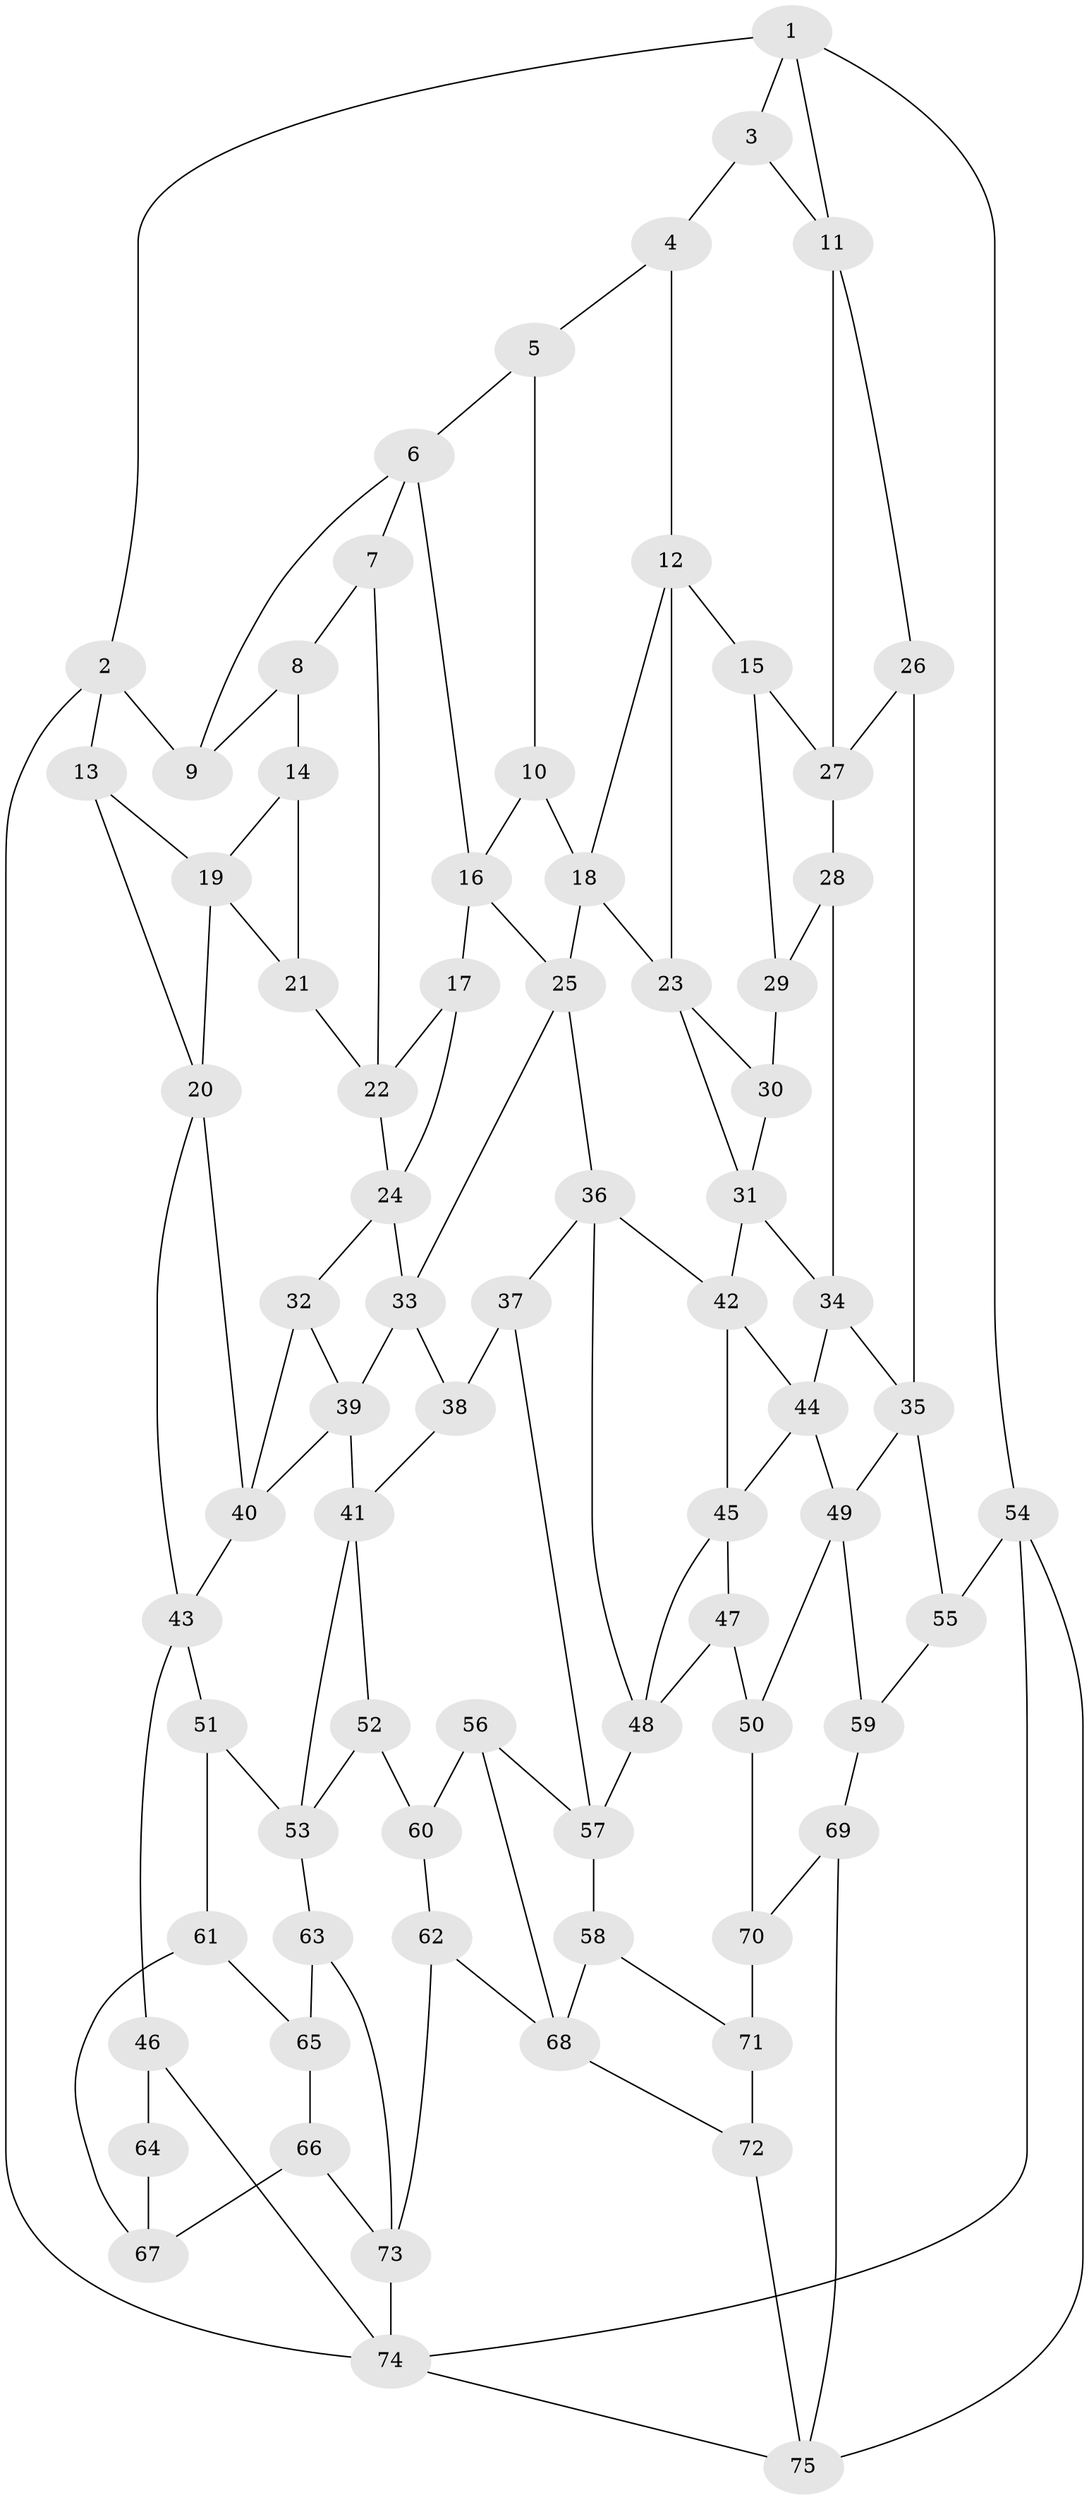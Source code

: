 // original degree distribution, {3: 0.024193548387096774, 6: 0.18548387096774194, 5: 0.6048387096774194, 4: 0.18548387096774194}
// Generated by graph-tools (version 1.1) at 2025/38/03/04/25 23:38:30]
// undirected, 75 vertices, 130 edges
graph export_dot {
  node [color=gray90,style=filled];
  1;
  2;
  3;
  4;
  5;
  6;
  7;
  8;
  9;
  10;
  11;
  12;
  13;
  14;
  15;
  16;
  17;
  18;
  19;
  20;
  21;
  22;
  23;
  24;
  25;
  26;
  27;
  28;
  29;
  30;
  31;
  32;
  33;
  34;
  35;
  36;
  37;
  38;
  39;
  40;
  41;
  42;
  43;
  44;
  45;
  46;
  47;
  48;
  49;
  50;
  51;
  52;
  53;
  54;
  55;
  56;
  57;
  58;
  59;
  60;
  61;
  62;
  63;
  64;
  65;
  66;
  67;
  68;
  69;
  70;
  71;
  72;
  73;
  74;
  75;
  1 -- 2 [weight=1.0];
  1 -- 3 [weight=1.0];
  1 -- 11 [weight=1.0];
  1 -- 54 [weight=1.0];
  2 -- 9 [weight=1.0];
  2 -- 13 [weight=1.0];
  2 -- 74 [weight=1.0];
  3 -- 4 [weight=1.0];
  3 -- 11 [weight=1.0];
  4 -- 5 [weight=1.0];
  4 -- 12 [weight=1.0];
  5 -- 6 [weight=1.0];
  5 -- 10 [weight=1.0];
  6 -- 7 [weight=1.0];
  6 -- 9 [weight=1.0];
  6 -- 16 [weight=1.0];
  7 -- 8 [weight=1.0];
  7 -- 22 [weight=1.0];
  8 -- 9 [weight=1.0];
  8 -- 14 [weight=2.0];
  10 -- 16 [weight=1.0];
  10 -- 18 [weight=1.0];
  11 -- 26 [weight=1.0];
  11 -- 27 [weight=1.0];
  12 -- 15 [weight=1.0];
  12 -- 18 [weight=1.0];
  12 -- 23 [weight=1.0];
  13 -- 19 [weight=1.0];
  13 -- 20 [weight=1.0];
  14 -- 19 [weight=1.0];
  14 -- 21 [weight=1.0];
  15 -- 27 [weight=1.0];
  15 -- 29 [weight=1.0];
  16 -- 17 [weight=1.0];
  16 -- 25 [weight=1.0];
  17 -- 22 [weight=1.0];
  17 -- 24 [weight=1.0];
  18 -- 23 [weight=1.0];
  18 -- 25 [weight=1.0];
  19 -- 20 [weight=1.0];
  19 -- 21 [weight=1.0];
  20 -- 40 [weight=1.0];
  20 -- 43 [weight=1.0];
  21 -- 22 [weight=1.0];
  22 -- 24 [weight=1.0];
  23 -- 30 [weight=1.0];
  23 -- 31 [weight=1.0];
  24 -- 32 [weight=1.0];
  24 -- 33 [weight=1.0];
  25 -- 33 [weight=1.0];
  25 -- 36 [weight=1.0];
  26 -- 27 [weight=1.0];
  26 -- 35 [weight=1.0];
  27 -- 28 [weight=1.0];
  28 -- 29 [weight=1.0];
  28 -- 34 [weight=1.0];
  29 -- 30 [weight=2.0];
  30 -- 31 [weight=1.0];
  31 -- 34 [weight=1.0];
  31 -- 42 [weight=1.0];
  32 -- 39 [weight=1.0];
  32 -- 40 [weight=1.0];
  33 -- 38 [weight=1.0];
  33 -- 39 [weight=1.0];
  34 -- 35 [weight=1.0];
  34 -- 44 [weight=1.0];
  35 -- 49 [weight=1.0];
  35 -- 55 [weight=1.0];
  36 -- 37 [weight=1.0];
  36 -- 42 [weight=1.0];
  36 -- 48 [weight=1.0];
  37 -- 38 [weight=1.0];
  37 -- 57 [weight=1.0];
  38 -- 41 [weight=1.0];
  39 -- 40 [weight=1.0];
  39 -- 41 [weight=1.0];
  40 -- 43 [weight=1.0];
  41 -- 52 [weight=1.0];
  41 -- 53 [weight=1.0];
  42 -- 44 [weight=1.0];
  42 -- 45 [weight=1.0];
  43 -- 46 [weight=1.0];
  43 -- 51 [weight=1.0];
  44 -- 45 [weight=1.0];
  44 -- 49 [weight=1.0];
  45 -- 47 [weight=1.0];
  45 -- 48 [weight=1.0];
  46 -- 64 [weight=1.0];
  46 -- 74 [weight=1.0];
  47 -- 48 [weight=1.0];
  47 -- 50 [weight=1.0];
  48 -- 57 [weight=1.0];
  49 -- 50 [weight=1.0];
  49 -- 59 [weight=1.0];
  50 -- 70 [weight=1.0];
  51 -- 53 [weight=1.0];
  51 -- 61 [weight=1.0];
  52 -- 53 [weight=1.0];
  52 -- 60 [weight=2.0];
  53 -- 63 [weight=1.0];
  54 -- 55 [weight=1.0];
  54 -- 74 [weight=1.0];
  54 -- 75 [weight=1.0];
  55 -- 59 [weight=1.0];
  56 -- 57 [weight=1.0];
  56 -- 60 [weight=1.0];
  56 -- 68 [weight=1.0];
  57 -- 58 [weight=1.0];
  58 -- 68 [weight=1.0];
  58 -- 71 [weight=1.0];
  59 -- 69 [weight=2.0];
  60 -- 62 [weight=1.0];
  61 -- 65 [weight=1.0];
  61 -- 67 [weight=1.0];
  62 -- 68 [weight=1.0];
  62 -- 73 [weight=1.0];
  63 -- 65 [weight=2.0];
  63 -- 73 [weight=1.0];
  64 -- 67 [weight=2.0];
  65 -- 66 [weight=1.0];
  66 -- 67 [weight=1.0];
  66 -- 73 [weight=1.0];
  68 -- 72 [weight=1.0];
  69 -- 70 [weight=1.0];
  69 -- 75 [weight=1.0];
  70 -- 71 [weight=2.0];
  71 -- 72 [weight=1.0];
  72 -- 75 [weight=1.0];
  73 -- 74 [weight=1.0];
  74 -- 75 [weight=1.0];
}
